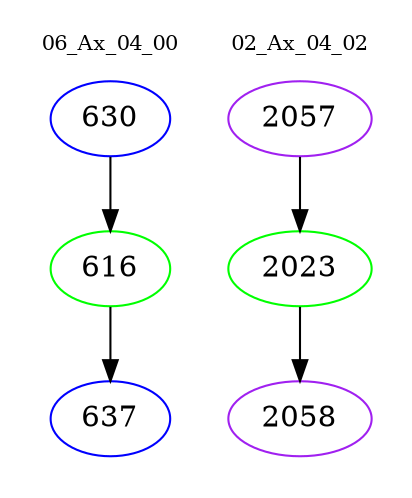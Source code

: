 digraph{
subgraph cluster_0 {
color = white
label = "06_Ax_04_00";
fontsize=10;
T0_630 [label="630", color="blue"]
T0_630 -> T0_616 [color="black"]
T0_616 [label="616", color="green"]
T0_616 -> T0_637 [color="black"]
T0_637 [label="637", color="blue"]
}
subgraph cluster_1 {
color = white
label = "02_Ax_04_02";
fontsize=10;
T1_2057 [label="2057", color="purple"]
T1_2057 -> T1_2023 [color="black"]
T1_2023 [label="2023", color="green"]
T1_2023 -> T1_2058 [color="black"]
T1_2058 [label="2058", color="purple"]
}
}
